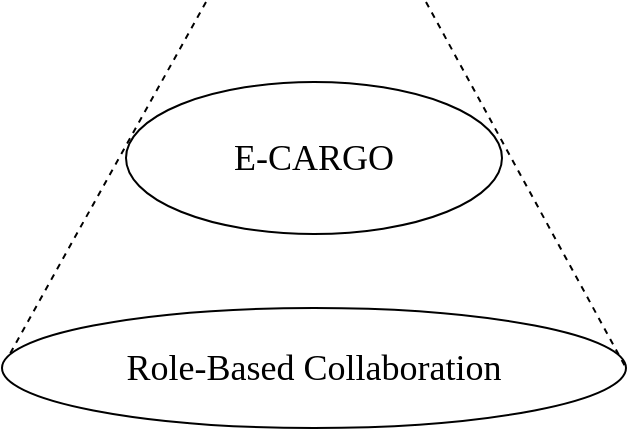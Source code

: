 <mxfile version="15.9.4" type="github">
  <diagram id="JxEf3JPDyey-a3RJ5tNq" name="Page-1">
    <mxGraphModel dx="1044" dy="544" grid="1" gridSize="10" guides="1" tooltips="1" connect="1" arrows="1" fold="1" page="1" pageScale="1" pageWidth="827" pageHeight="1169" math="0" shadow="0">
      <root>
        <mxCell id="0" />
        <mxCell id="1" parent="0" />
        <mxCell id="KSiBgezZNAapBPM4-Bpf-5" style="rounded=0;orthogonalLoop=1;jettySize=auto;html=1;entryX=0;entryY=0.5;entryDx=0;entryDy=0;fontFamily=Times New Roman;fontSize=18;dashed=1;endArrow=none;endFill=0;" edge="1" parent="1" target="KSiBgezZNAapBPM4-Bpf-3">
          <mxGeometry relative="1" as="geometry">
            <mxPoint x="360" y="84" as="sourcePoint" />
          </mxGeometry>
        </mxCell>
        <mxCell id="KSiBgezZNAapBPM4-Bpf-2" value="&lt;font style=&quot;font-size: 18px&quot;&gt;E-CARGO&lt;/font&gt;" style="ellipse;whiteSpace=wrap;html=1;fontFamily=Times New Roman;" vertex="1" parent="1">
          <mxGeometry x="320" y="124" width="188" height="76" as="geometry" />
        </mxCell>
        <mxCell id="KSiBgezZNAapBPM4-Bpf-3" value="&lt;font style=&quot;font-size: 18px&quot;&gt;Role-Based Collaboration&lt;/font&gt;" style="ellipse;whiteSpace=wrap;html=1;fontFamily=Times New Roman;" vertex="1" parent="1">
          <mxGeometry x="258" y="237" width="312" height="60" as="geometry" />
        </mxCell>
        <mxCell id="KSiBgezZNAapBPM4-Bpf-7" style="rounded=0;orthogonalLoop=1;jettySize=auto;html=1;entryX=0;entryY=0.5;entryDx=0;entryDy=0;fontFamily=Times New Roman;fontSize=18;dashed=1;endArrow=none;endFill=0;" edge="1" parent="1">
          <mxGeometry relative="1" as="geometry">
            <mxPoint x="470" y="84" as="sourcePoint" />
            <mxPoint x="570" y="267" as="targetPoint" />
          </mxGeometry>
        </mxCell>
      </root>
    </mxGraphModel>
  </diagram>
</mxfile>
